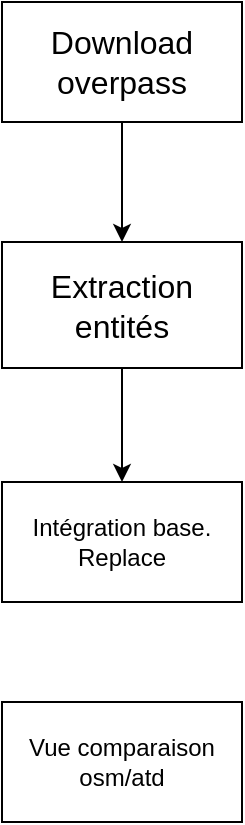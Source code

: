 <mxfile version="22.1.18" type="github">
  <diagram name="Page-1" id="bItdRM6Zfl7botme1Q4r">
    <mxGraphModel dx="420" dy="681" grid="1" gridSize="10" guides="1" tooltips="1" connect="1" arrows="1" fold="1" page="0" pageScale="1" pageWidth="827" pageHeight="1169" math="0" shadow="0">
      <root>
        <mxCell id="0" />
        <mxCell id="1" parent="0" />
        <mxCell id="zPiq2Q-qILoBwZqm62kq-4" style="edgeStyle=orthogonalEdgeStyle;rounded=0;orthogonalLoop=1;jettySize=auto;html=1;entryX=0.5;entryY=0;entryDx=0;entryDy=0;" edge="1" parent="1" source="zPiq2Q-qILoBwZqm62kq-1" target="zPiq2Q-qILoBwZqm62kq-2">
          <mxGeometry relative="1" as="geometry" />
        </mxCell>
        <mxCell id="zPiq2Q-qILoBwZqm62kq-1" value="Download overpass" style="whiteSpace=wrap;html=1;fontSize=16;" vertex="1" parent="1">
          <mxGeometry x="80" y="240" width="120" height="60" as="geometry" />
        </mxCell>
        <mxCell id="zPiq2Q-qILoBwZqm62kq-6" style="edgeStyle=orthogonalEdgeStyle;rounded=0;orthogonalLoop=1;jettySize=auto;html=1;entryX=0.5;entryY=0;entryDx=0;entryDy=0;" edge="1" parent="1" source="zPiq2Q-qILoBwZqm62kq-2" target="zPiq2Q-qILoBwZqm62kq-5">
          <mxGeometry relative="1" as="geometry">
            <mxPoint x="140.0" y="470" as="targetPoint" />
          </mxGeometry>
        </mxCell>
        <mxCell id="zPiq2Q-qILoBwZqm62kq-2" value="Extraction entités" style="whiteSpace=wrap;html=1;fontSize=16;" vertex="1" parent="1">
          <mxGeometry x="80" y="360" width="120" height="63" as="geometry" />
        </mxCell>
        <mxCell id="zPiq2Q-qILoBwZqm62kq-5" value="Intégration base. Replace" style="whiteSpace=wrap;html=1;" vertex="1" parent="1">
          <mxGeometry x="80" y="480" width="120" height="60" as="geometry" />
        </mxCell>
        <mxCell id="zPiq2Q-qILoBwZqm62kq-7" value="Vue comparaison osm/atd" style="whiteSpace=wrap;html=1;" vertex="1" parent="1">
          <mxGeometry x="80" y="590" width="120" height="60" as="geometry" />
        </mxCell>
      </root>
    </mxGraphModel>
  </diagram>
</mxfile>
